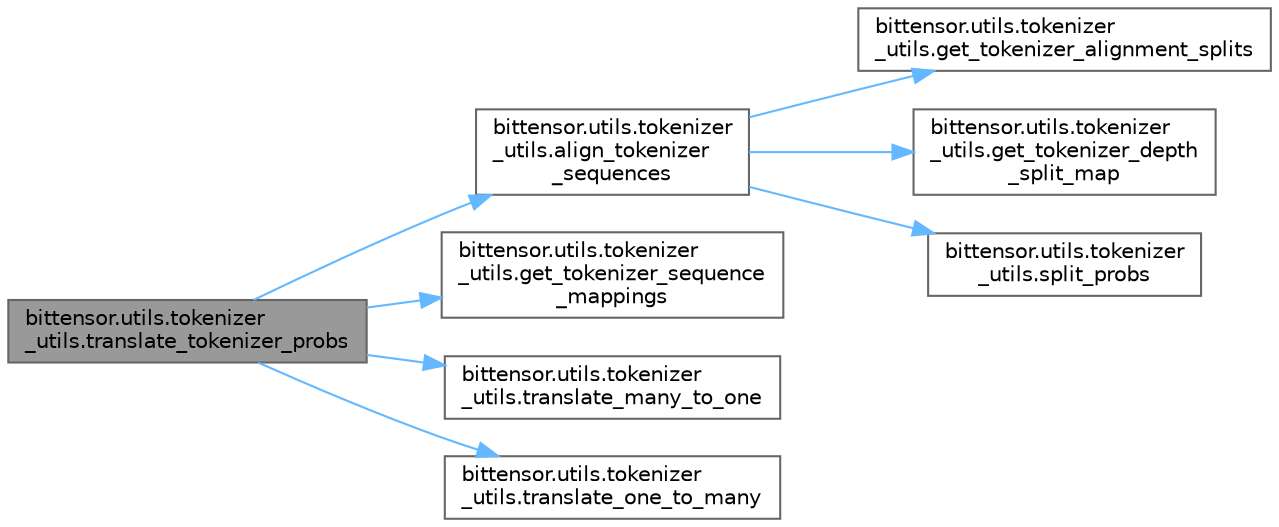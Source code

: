 digraph "bittensor.utils.tokenizer_utils.translate_tokenizer_probs"
{
 // LATEX_PDF_SIZE
  bgcolor="transparent";
  edge [fontname=Helvetica,fontsize=10,labelfontname=Helvetica,labelfontsize=10];
  node [fontname=Helvetica,fontsize=10,shape=box,height=0.2,width=0.4];
  rankdir="LR";
  Node1 [label="bittensor.utils.tokenizer\l_utils.translate_tokenizer_probs",height=0.2,width=0.4,color="gray40", fillcolor="grey60", style="filled", fontcolor="black",tooltip=" "];
  Node1 -> Node2 [color="steelblue1",style="solid"];
  Node2 [label="bittensor.utils.tokenizer\l_utils.align_tokenizer\l_sequences",height=0.2,width=0.4,color="grey40", fillcolor="white", style="filled",URL="$namespacebittensor_1_1utils_1_1tokenizer__utils.html#a8a5ed01b4d5f6883475c9db9f896edbe",tooltip=" "];
  Node2 -> Node3 [color="steelblue1",style="solid"];
  Node3 [label="bittensor.utils.tokenizer\l_utils.get_tokenizer_alignment_splits",height=0.2,width=0.4,color="grey40", fillcolor="white", style="filled",URL="$namespacebittensor_1_1utils_1_1tokenizer__utils.html#a31406026136d3c9b3ec5469bd1e0c0f7",tooltip=" "];
  Node2 -> Node4 [color="steelblue1",style="solid"];
  Node4 [label="bittensor.utils.tokenizer\l_utils.get_tokenizer_depth\l_split_map",height=0.2,width=0.4,color="grey40", fillcolor="white", style="filled",URL="$namespacebittensor_1_1utils_1_1tokenizer__utils.html#af76d2962aae10ddc4826d5f349fd9051",tooltip=" "];
  Node2 -> Node5 [color="steelblue1",style="solid"];
  Node5 [label="bittensor.utils.tokenizer\l_utils.split_probs",height=0.2,width=0.4,color="grey40", fillcolor="white", style="filled",URL="$namespacebittensor_1_1utils_1_1tokenizer__utils.html#af3a7513c8021247073b9f0f68d3e751a",tooltip=" "];
  Node1 -> Node6 [color="steelblue1",style="solid"];
  Node6 [label="bittensor.utils.tokenizer\l_utils.get_tokenizer_sequence\l_mappings",height=0.2,width=0.4,color="grey40", fillcolor="white", style="filled",URL="$namespacebittensor_1_1utils_1_1tokenizer__utils.html#a80673928d5022558ece6eb5cdc9e12be",tooltip=" "];
  Node1 -> Node7 [color="steelblue1",style="solid"];
  Node7 [label="bittensor.utils.tokenizer\l_utils.translate_many_to_one",height=0.2,width=0.4,color="grey40", fillcolor="white", style="filled",URL="$namespacebittensor_1_1utils_1_1tokenizer__utils.html#aacc9d76a7e49b18c20a5b44beafb8306",tooltip=" "];
  Node1 -> Node8 [color="steelblue1",style="solid"];
  Node8 [label="bittensor.utils.tokenizer\l_utils.translate_one_to_many",height=0.2,width=0.4,color="grey40", fillcolor="white", style="filled",URL="$namespacebittensor_1_1utils_1_1tokenizer__utils.html#a127face1324f46e879f92ee881771d90",tooltip=" "];
}
